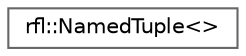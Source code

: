 digraph "类继承关系图"
{
 // LATEX_PDF_SIZE
  bgcolor="transparent";
  edge [fontname=Helvetica,fontsize=10,labelfontname=Helvetica,labelfontsize=10];
  node [fontname=Helvetica,fontsize=10,shape=box,height=0.2,width=0.4];
  rankdir="LR";
  Node0 [id="Node000000",label="rfl::NamedTuple\<\>",height=0.2,width=0.4,color="grey40", fillcolor="white", style="filled",URL="$classrfl_1_1_named_tuple_3_4.html",tooltip="We need a special template instantiation for empty named tuples."];
}
